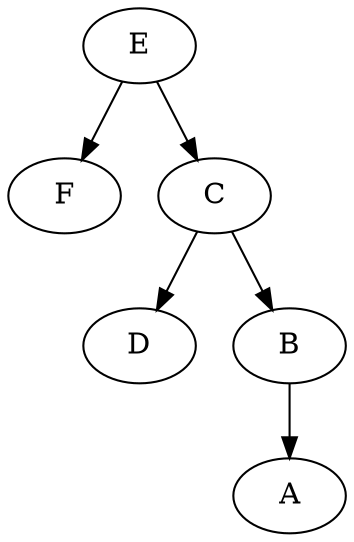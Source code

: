 digraph {
  nE [label="E" pos="0.8,3.0!" ]
  nF [label="F" pos="1.6,2.0!" ]
  nC [label="C" pos="0.0,2.0!" ]
  nD [label="D" pos="0.4,1.0!" ]
  nB [label="B" pos="-0.4,1.0!" ]
  nA [label="A" pos="-0.6000000000000001,0.0!" ]
  nE -> nF 
  nE -> nC 
  nC -> nD 
  nC -> nB 
  nB -> nA 
}